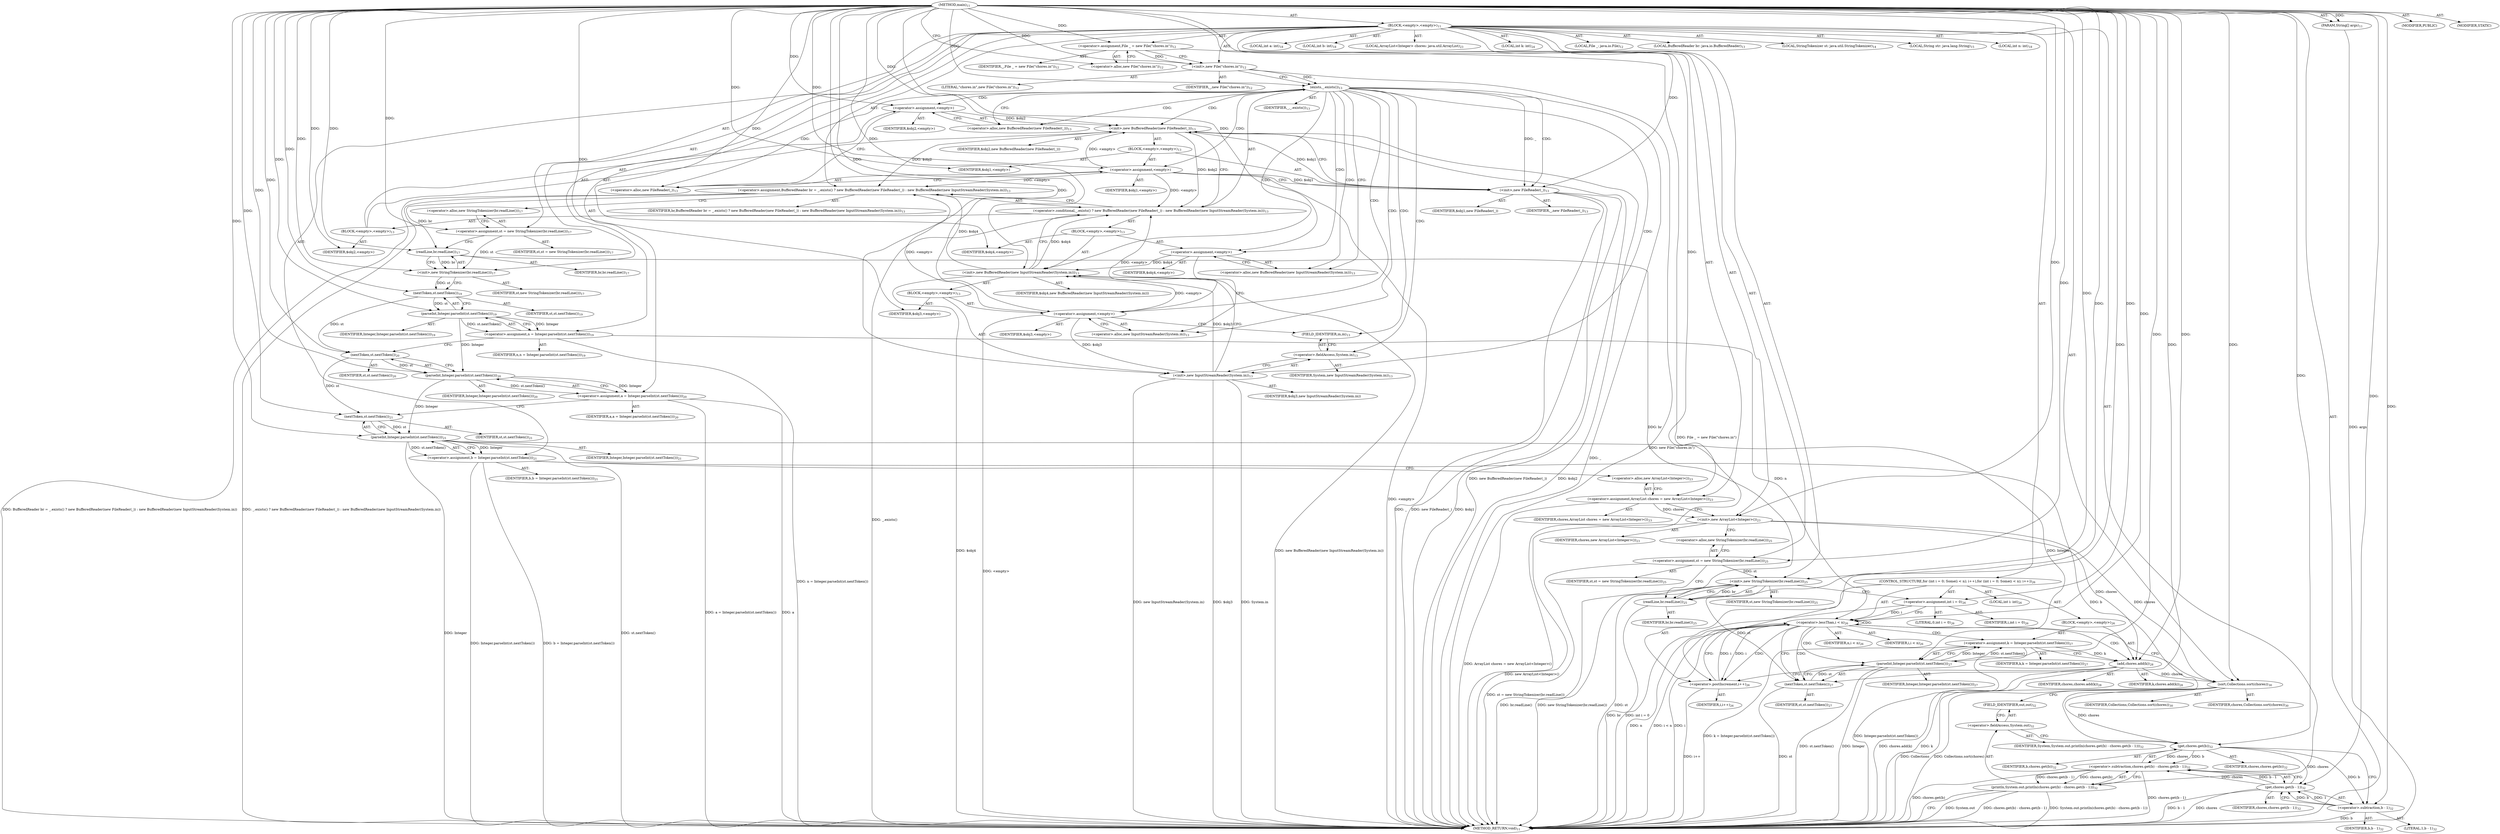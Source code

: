 digraph "main" {  
"24" [label = <(METHOD,main)<SUB>11</SUB>> ]
"25" [label = <(PARAM,String[] args)<SUB>11</SUB>> ]
"26" [label = <(BLOCK,&lt;empty&gt;,&lt;empty&gt;)<SUB>11</SUB>> ]
"4" [label = <(LOCAL,File _: java.io.File)<SUB>12</SUB>> ]
"27" [label = <(&lt;operator&gt;.assignment,File _ = new File(&quot;chores.in&quot;))<SUB>12</SUB>> ]
"28" [label = <(IDENTIFIER,_,File _ = new File(&quot;chores.in&quot;))<SUB>12</SUB>> ]
"29" [label = <(&lt;operator&gt;.alloc,new File(&quot;chores.in&quot;))<SUB>12</SUB>> ]
"30" [label = <(&lt;init&gt;,new File(&quot;chores.in&quot;))<SUB>12</SUB>> ]
"3" [label = <(IDENTIFIER,_,new File(&quot;chores.in&quot;))<SUB>12</SUB>> ]
"31" [label = <(LITERAL,&quot;chores.in&quot;,new File(&quot;chores.in&quot;))<SUB>12</SUB>> ]
"32" [label = <(LOCAL,BufferedReader br: java.io.BufferedReader)<SUB>13</SUB>> ]
"33" [label = <(&lt;operator&gt;.assignment,BufferedReader br = _.exists() ? new BufferedReader(new FileReader(_)) : new BufferedReader(new InputStreamReader(System.in)))<SUB>13</SUB>> ]
"34" [label = <(IDENTIFIER,br,BufferedReader br = _.exists() ? new BufferedReader(new FileReader(_)) : new BufferedReader(new InputStreamReader(System.in)))<SUB>13</SUB>> ]
"35" [label = <(&lt;operator&gt;.conditional,_.exists() ? new BufferedReader(new FileReader(_)) : new BufferedReader(new InputStreamReader(System.in)))<SUB>13</SUB>> ]
"36" [label = <(exists,_.exists())<SUB>13</SUB>> ]
"37" [label = <(IDENTIFIER,_,_.exists())<SUB>13</SUB>> ]
"38" [label = <(BLOCK,&lt;empty&gt;,&lt;empty&gt;)<SUB>13</SUB>> ]
"39" [label = <(&lt;operator&gt;.assignment,&lt;empty&gt;)> ]
"40" [label = <(IDENTIFIER,$obj2,&lt;empty&gt;)> ]
"41" [label = <(&lt;operator&gt;.alloc,new BufferedReader(new FileReader(_)))<SUB>13</SUB>> ]
"42" [label = <(&lt;init&gt;,new BufferedReader(new FileReader(_)))<SUB>13</SUB>> ]
"43" [label = <(IDENTIFIER,$obj2,new BufferedReader(new FileReader(_)))> ]
"44" [label = <(BLOCK,&lt;empty&gt;,&lt;empty&gt;)<SUB>13</SUB>> ]
"45" [label = <(&lt;operator&gt;.assignment,&lt;empty&gt;)> ]
"46" [label = <(IDENTIFIER,$obj1,&lt;empty&gt;)> ]
"47" [label = <(&lt;operator&gt;.alloc,new FileReader(_))<SUB>13</SUB>> ]
"48" [label = <(&lt;init&gt;,new FileReader(_))<SUB>13</SUB>> ]
"49" [label = <(IDENTIFIER,$obj1,new FileReader(_))> ]
"50" [label = <(IDENTIFIER,_,new FileReader(_))<SUB>13</SUB>> ]
"51" [label = <(IDENTIFIER,$obj1,&lt;empty&gt;)> ]
"52" [label = <(IDENTIFIER,$obj2,&lt;empty&gt;)> ]
"53" [label = <(BLOCK,&lt;empty&gt;,&lt;empty&gt;)<SUB>13</SUB>> ]
"54" [label = <(&lt;operator&gt;.assignment,&lt;empty&gt;)> ]
"55" [label = <(IDENTIFIER,$obj4,&lt;empty&gt;)> ]
"56" [label = <(&lt;operator&gt;.alloc,new BufferedReader(new InputStreamReader(System.in)))<SUB>13</SUB>> ]
"57" [label = <(&lt;init&gt;,new BufferedReader(new InputStreamReader(System.in)))<SUB>13</SUB>> ]
"58" [label = <(IDENTIFIER,$obj4,new BufferedReader(new InputStreamReader(System.in)))> ]
"59" [label = <(BLOCK,&lt;empty&gt;,&lt;empty&gt;)<SUB>13</SUB>> ]
"60" [label = <(&lt;operator&gt;.assignment,&lt;empty&gt;)> ]
"61" [label = <(IDENTIFIER,$obj3,&lt;empty&gt;)> ]
"62" [label = <(&lt;operator&gt;.alloc,new InputStreamReader(System.in))<SUB>13</SUB>> ]
"63" [label = <(&lt;init&gt;,new InputStreamReader(System.in))<SUB>13</SUB>> ]
"64" [label = <(IDENTIFIER,$obj3,new InputStreamReader(System.in))> ]
"65" [label = <(&lt;operator&gt;.fieldAccess,System.in)<SUB>13</SUB>> ]
"66" [label = <(IDENTIFIER,System,new InputStreamReader(System.in))<SUB>13</SUB>> ]
"67" [label = <(FIELD_IDENTIFIER,in,in)<SUB>13</SUB>> ]
"68" [label = <(IDENTIFIER,$obj3,&lt;empty&gt;)> ]
"69" [label = <(IDENTIFIER,$obj4,&lt;empty&gt;)> ]
"6" [label = <(LOCAL,StringTokenizer st: java.util.StringTokenizer)<SUB>14</SUB>> ]
"70" [label = <(LOCAL,String str: java.lang.String)<SUB>15</SUB>> ]
"71" [label = <(&lt;operator&gt;.assignment,st = new StringTokenizer(br.readLine()))<SUB>17</SUB>> ]
"72" [label = <(IDENTIFIER,st,st = new StringTokenizer(br.readLine()))<SUB>17</SUB>> ]
"73" [label = <(&lt;operator&gt;.alloc,new StringTokenizer(br.readLine()))<SUB>17</SUB>> ]
"74" [label = <(&lt;init&gt;,new StringTokenizer(br.readLine()))<SUB>17</SUB>> ]
"5" [label = <(IDENTIFIER,st,new StringTokenizer(br.readLine()))<SUB>17</SUB>> ]
"75" [label = <(readLine,br.readLine())<SUB>17</SUB>> ]
"76" [label = <(IDENTIFIER,br,br.readLine())<SUB>17</SUB>> ]
"77" [label = <(LOCAL,int n: int)<SUB>18</SUB>> ]
"78" [label = <(LOCAL,int a: int)<SUB>18</SUB>> ]
"79" [label = <(LOCAL,int b: int)<SUB>18</SUB>> ]
"80" [label = <(&lt;operator&gt;.assignment,n = Integer.parseInt(st.nextToken()))<SUB>19</SUB>> ]
"81" [label = <(IDENTIFIER,n,n = Integer.parseInt(st.nextToken()))<SUB>19</SUB>> ]
"82" [label = <(parseInt,Integer.parseInt(st.nextToken()))<SUB>19</SUB>> ]
"83" [label = <(IDENTIFIER,Integer,Integer.parseInt(st.nextToken()))<SUB>19</SUB>> ]
"84" [label = <(nextToken,st.nextToken())<SUB>19</SUB>> ]
"85" [label = <(IDENTIFIER,st,st.nextToken())<SUB>19</SUB>> ]
"86" [label = <(&lt;operator&gt;.assignment,a = Integer.parseInt(st.nextToken()))<SUB>20</SUB>> ]
"87" [label = <(IDENTIFIER,a,a = Integer.parseInt(st.nextToken()))<SUB>20</SUB>> ]
"88" [label = <(parseInt,Integer.parseInt(st.nextToken()))<SUB>20</SUB>> ]
"89" [label = <(IDENTIFIER,Integer,Integer.parseInt(st.nextToken()))<SUB>20</SUB>> ]
"90" [label = <(nextToken,st.nextToken())<SUB>20</SUB>> ]
"91" [label = <(IDENTIFIER,st,st.nextToken())<SUB>20</SUB>> ]
"92" [label = <(&lt;operator&gt;.assignment,b = Integer.parseInt(st.nextToken()))<SUB>21</SUB>> ]
"93" [label = <(IDENTIFIER,b,b = Integer.parseInt(st.nextToken()))<SUB>21</SUB>> ]
"94" [label = <(parseInt,Integer.parseInt(st.nextToken()))<SUB>21</SUB>> ]
"95" [label = <(IDENTIFIER,Integer,Integer.parseInt(st.nextToken()))<SUB>21</SUB>> ]
"96" [label = <(nextToken,st.nextToken())<SUB>21</SUB>> ]
"97" [label = <(IDENTIFIER,st,st.nextToken())<SUB>21</SUB>> ]
"8" [label = <(LOCAL,ArrayList&lt;Integer&gt; chores: java.util.ArrayList)<SUB>23</SUB>> ]
"98" [label = <(&lt;operator&gt;.assignment,ArrayList chores = new ArrayList&lt;Integer&gt;())<SUB>23</SUB>> ]
"99" [label = <(IDENTIFIER,chores,ArrayList chores = new ArrayList&lt;Integer&gt;())<SUB>23</SUB>> ]
"100" [label = <(&lt;operator&gt;.alloc,new ArrayList&lt;Integer&gt;())<SUB>23</SUB>> ]
"101" [label = <(&lt;init&gt;,new ArrayList&lt;Integer&gt;())<SUB>23</SUB>> ]
"7" [label = <(IDENTIFIER,chores,new ArrayList&lt;Integer&gt;())<SUB>23</SUB>> ]
"102" [label = <(LOCAL,int k: int)<SUB>24</SUB>> ]
"103" [label = <(&lt;operator&gt;.assignment,st = new StringTokenizer(br.readLine()))<SUB>25</SUB>> ]
"104" [label = <(IDENTIFIER,st,st = new StringTokenizer(br.readLine()))<SUB>25</SUB>> ]
"105" [label = <(&lt;operator&gt;.alloc,new StringTokenizer(br.readLine()))<SUB>25</SUB>> ]
"106" [label = <(&lt;init&gt;,new StringTokenizer(br.readLine()))<SUB>25</SUB>> ]
"9" [label = <(IDENTIFIER,st,new StringTokenizer(br.readLine()))<SUB>25</SUB>> ]
"107" [label = <(readLine,br.readLine())<SUB>25</SUB>> ]
"108" [label = <(IDENTIFIER,br,br.readLine())<SUB>25</SUB>> ]
"109" [label = <(CONTROL_STRUCTURE,for (int i = 0; Some(i &lt; n); i++),for (int i = 0; Some(i &lt; n); i++))<SUB>26</SUB>> ]
"110" [label = <(LOCAL,int i: int)<SUB>26</SUB>> ]
"111" [label = <(&lt;operator&gt;.assignment,int i = 0)<SUB>26</SUB>> ]
"112" [label = <(IDENTIFIER,i,int i = 0)<SUB>26</SUB>> ]
"113" [label = <(LITERAL,0,int i = 0)<SUB>26</SUB>> ]
"114" [label = <(&lt;operator&gt;.lessThan,i &lt; n)<SUB>26</SUB>> ]
"115" [label = <(IDENTIFIER,i,i &lt; n)<SUB>26</SUB>> ]
"116" [label = <(IDENTIFIER,n,i &lt; n)<SUB>26</SUB>> ]
"117" [label = <(&lt;operator&gt;.postIncrement,i++)<SUB>26</SUB>> ]
"118" [label = <(IDENTIFIER,i,i++)<SUB>26</SUB>> ]
"119" [label = <(BLOCK,&lt;empty&gt;,&lt;empty&gt;)<SUB>26</SUB>> ]
"120" [label = <(&lt;operator&gt;.assignment,k = Integer.parseInt(st.nextToken()))<SUB>27</SUB>> ]
"121" [label = <(IDENTIFIER,k,k = Integer.parseInt(st.nextToken()))<SUB>27</SUB>> ]
"122" [label = <(parseInt,Integer.parseInt(st.nextToken()))<SUB>27</SUB>> ]
"123" [label = <(IDENTIFIER,Integer,Integer.parseInt(st.nextToken()))<SUB>27</SUB>> ]
"124" [label = <(nextToken,st.nextToken())<SUB>27</SUB>> ]
"125" [label = <(IDENTIFIER,st,st.nextToken())<SUB>27</SUB>> ]
"126" [label = <(add,chores.add(k))<SUB>28</SUB>> ]
"127" [label = <(IDENTIFIER,chores,chores.add(k))<SUB>28</SUB>> ]
"128" [label = <(IDENTIFIER,k,chores.add(k))<SUB>28</SUB>> ]
"129" [label = <(sort,Collections.sort(chores))<SUB>30</SUB>> ]
"130" [label = <(IDENTIFIER,Collections,Collections.sort(chores))<SUB>30</SUB>> ]
"131" [label = <(IDENTIFIER,chores,Collections.sort(chores))<SUB>30</SUB>> ]
"132" [label = <(println,System.out.println(chores.get(b) - chores.get(b - 1)))<SUB>32</SUB>> ]
"133" [label = <(&lt;operator&gt;.fieldAccess,System.out)<SUB>32</SUB>> ]
"134" [label = <(IDENTIFIER,System,System.out.println(chores.get(b) - chores.get(b - 1)))<SUB>32</SUB>> ]
"135" [label = <(FIELD_IDENTIFIER,out,out)<SUB>32</SUB>> ]
"136" [label = <(&lt;operator&gt;.subtraction,chores.get(b) - chores.get(b - 1))<SUB>32</SUB>> ]
"137" [label = <(get,chores.get(b))<SUB>32</SUB>> ]
"138" [label = <(IDENTIFIER,chores,chores.get(b))<SUB>32</SUB>> ]
"139" [label = <(IDENTIFIER,b,chores.get(b))<SUB>32</SUB>> ]
"140" [label = <(get,chores.get(b - 1))<SUB>32</SUB>> ]
"141" [label = <(IDENTIFIER,chores,chores.get(b - 1))<SUB>32</SUB>> ]
"142" [label = <(&lt;operator&gt;.subtraction,b - 1)<SUB>32</SUB>> ]
"143" [label = <(IDENTIFIER,b,b - 1)<SUB>32</SUB>> ]
"144" [label = <(LITERAL,1,b - 1)<SUB>32</SUB>> ]
"145" [label = <(MODIFIER,PUBLIC)> ]
"146" [label = <(MODIFIER,STATIC)> ]
"147" [label = <(METHOD_RETURN,void)<SUB>11</SUB>> ]
  "24" -> "25"  [ label = "AST: "] 
  "24" -> "26"  [ label = "AST: "] 
  "24" -> "145"  [ label = "AST: "] 
  "24" -> "146"  [ label = "AST: "] 
  "24" -> "147"  [ label = "AST: "] 
  "26" -> "4"  [ label = "AST: "] 
  "26" -> "27"  [ label = "AST: "] 
  "26" -> "30"  [ label = "AST: "] 
  "26" -> "32"  [ label = "AST: "] 
  "26" -> "33"  [ label = "AST: "] 
  "26" -> "6"  [ label = "AST: "] 
  "26" -> "70"  [ label = "AST: "] 
  "26" -> "71"  [ label = "AST: "] 
  "26" -> "74"  [ label = "AST: "] 
  "26" -> "77"  [ label = "AST: "] 
  "26" -> "78"  [ label = "AST: "] 
  "26" -> "79"  [ label = "AST: "] 
  "26" -> "80"  [ label = "AST: "] 
  "26" -> "86"  [ label = "AST: "] 
  "26" -> "92"  [ label = "AST: "] 
  "26" -> "8"  [ label = "AST: "] 
  "26" -> "98"  [ label = "AST: "] 
  "26" -> "101"  [ label = "AST: "] 
  "26" -> "102"  [ label = "AST: "] 
  "26" -> "103"  [ label = "AST: "] 
  "26" -> "106"  [ label = "AST: "] 
  "26" -> "109"  [ label = "AST: "] 
  "26" -> "129"  [ label = "AST: "] 
  "26" -> "132"  [ label = "AST: "] 
  "27" -> "28"  [ label = "AST: "] 
  "27" -> "29"  [ label = "AST: "] 
  "30" -> "3"  [ label = "AST: "] 
  "30" -> "31"  [ label = "AST: "] 
  "33" -> "34"  [ label = "AST: "] 
  "33" -> "35"  [ label = "AST: "] 
  "35" -> "36"  [ label = "AST: "] 
  "35" -> "38"  [ label = "AST: "] 
  "35" -> "53"  [ label = "AST: "] 
  "36" -> "37"  [ label = "AST: "] 
  "38" -> "39"  [ label = "AST: "] 
  "38" -> "42"  [ label = "AST: "] 
  "38" -> "52"  [ label = "AST: "] 
  "39" -> "40"  [ label = "AST: "] 
  "39" -> "41"  [ label = "AST: "] 
  "42" -> "43"  [ label = "AST: "] 
  "42" -> "44"  [ label = "AST: "] 
  "44" -> "45"  [ label = "AST: "] 
  "44" -> "48"  [ label = "AST: "] 
  "44" -> "51"  [ label = "AST: "] 
  "45" -> "46"  [ label = "AST: "] 
  "45" -> "47"  [ label = "AST: "] 
  "48" -> "49"  [ label = "AST: "] 
  "48" -> "50"  [ label = "AST: "] 
  "53" -> "54"  [ label = "AST: "] 
  "53" -> "57"  [ label = "AST: "] 
  "53" -> "69"  [ label = "AST: "] 
  "54" -> "55"  [ label = "AST: "] 
  "54" -> "56"  [ label = "AST: "] 
  "57" -> "58"  [ label = "AST: "] 
  "57" -> "59"  [ label = "AST: "] 
  "59" -> "60"  [ label = "AST: "] 
  "59" -> "63"  [ label = "AST: "] 
  "59" -> "68"  [ label = "AST: "] 
  "60" -> "61"  [ label = "AST: "] 
  "60" -> "62"  [ label = "AST: "] 
  "63" -> "64"  [ label = "AST: "] 
  "63" -> "65"  [ label = "AST: "] 
  "65" -> "66"  [ label = "AST: "] 
  "65" -> "67"  [ label = "AST: "] 
  "71" -> "72"  [ label = "AST: "] 
  "71" -> "73"  [ label = "AST: "] 
  "74" -> "5"  [ label = "AST: "] 
  "74" -> "75"  [ label = "AST: "] 
  "75" -> "76"  [ label = "AST: "] 
  "80" -> "81"  [ label = "AST: "] 
  "80" -> "82"  [ label = "AST: "] 
  "82" -> "83"  [ label = "AST: "] 
  "82" -> "84"  [ label = "AST: "] 
  "84" -> "85"  [ label = "AST: "] 
  "86" -> "87"  [ label = "AST: "] 
  "86" -> "88"  [ label = "AST: "] 
  "88" -> "89"  [ label = "AST: "] 
  "88" -> "90"  [ label = "AST: "] 
  "90" -> "91"  [ label = "AST: "] 
  "92" -> "93"  [ label = "AST: "] 
  "92" -> "94"  [ label = "AST: "] 
  "94" -> "95"  [ label = "AST: "] 
  "94" -> "96"  [ label = "AST: "] 
  "96" -> "97"  [ label = "AST: "] 
  "98" -> "99"  [ label = "AST: "] 
  "98" -> "100"  [ label = "AST: "] 
  "101" -> "7"  [ label = "AST: "] 
  "103" -> "104"  [ label = "AST: "] 
  "103" -> "105"  [ label = "AST: "] 
  "106" -> "9"  [ label = "AST: "] 
  "106" -> "107"  [ label = "AST: "] 
  "107" -> "108"  [ label = "AST: "] 
  "109" -> "110"  [ label = "AST: "] 
  "109" -> "111"  [ label = "AST: "] 
  "109" -> "114"  [ label = "AST: "] 
  "109" -> "117"  [ label = "AST: "] 
  "109" -> "119"  [ label = "AST: "] 
  "111" -> "112"  [ label = "AST: "] 
  "111" -> "113"  [ label = "AST: "] 
  "114" -> "115"  [ label = "AST: "] 
  "114" -> "116"  [ label = "AST: "] 
  "117" -> "118"  [ label = "AST: "] 
  "119" -> "120"  [ label = "AST: "] 
  "119" -> "126"  [ label = "AST: "] 
  "120" -> "121"  [ label = "AST: "] 
  "120" -> "122"  [ label = "AST: "] 
  "122" -> "123"  [ label = "AST: "] 
  "122" -> "124"  [ label = "AST: "] 
  "124" -> "125"  [ label = "AST: "] 
  "126" -> "127"  [ label = "AST: "] 
  "126" -> "128"  [ label = "AST: "] 
  "129" -> "130"  [ label = "AST: "] 
  "129" -> "131"  [ label = "AST: "] 
  "132" -> "133"  [ label = "AST: "] 
  "132" -> "136"  [ label = "AST: "] 
  "133" -> "134"  [ label = "AST: "] 
  "133" -> "135"  [ label = "AST: "] 
  "136" -> "137"  [ label = "AST: "] 
  "136" -> "140"  [ label = "AST: "] 
  "137" -> "138"  [ label = "AST: "] 
  "137" -> "139"  [ label = "AST: "] 
  "140" -> "141"  [ label = "AST: "] 
  "140" -> "142"  [ label = "AST: "] 
  "142" -> "143"  [ label = "AST: "] 
  "142" -> "144"  [ label = "AST: "] 
  "27" -> "30"  [ label = "CFG: "] 
  "30" -> "36"  [ label = "CFG: "] 
  "33" -> "73"  [ label = "CFG: "] 
  "71" -> "75"  [ label = "CFG: "] 
  "74" -> "84"  [ label = "CFG: "] 
  "80" -> "90"  [ label = "CFG: "] 
  "86" -> "96"  [ label = "CFG: "] 
  "92" -> "100"  [ label = "CFG: "] 
  "98" -> "101"  [ label = "CFG: "] 
  "101" -> "105"  [ label = "CFG: "] 
  "103" -> "107"  [ label = "CFG: "] 
  "106" -> "111"  [ label = "CFG: "] 
  "129" -> "135"  [ label = "CFG: "] 
  "132" -> "147"  [ label = "CFG: "] 
  "29" -> "27"  [ label = "CFG: "] 
  "35" -> "33"  [ label = "CFG: "] 
  "73" -> "71"  [ label = "CFG: "] 
  "75" -> "74"  [ label = "CFG: "] 
  "82" -> "80"  [ label = "CFG: "] 
  "88" -> "86"  [ label = "CFG: "] 
  "94" -> "92"  [ label = "CFG: "] 
  "100" -> "98"  [ label = "CFG: "] 
  "105" -> "103"  [ label = "CFG: "] 
  "107" -> "106"  [ label = "CFG: "] 
  "111" -> "114"  [ label = "CFG: "] 
  "114" -> "124"  [ label = "CFG: "] 
  "114" -> "129"  [ label = "CFG: "] 
  "117" -> "114"  [ label = "CFG: "] 
  "133" -> "137"  [ label = "CFG: "] 
  "136" -> "132"  [ label = "CFG: "] 
  "36" -> "41"  [ label = "CFG: "] 
  "36" -> "56"  [ label = "CFG: "] 
  "84" -> "82"  [ label = "CFG: "] 
  "90" -> "88"  [ label = "CFG: "] 
  "96" -> "94"  [ label = "CFG: "] 
  "120" -> "126"  [ label = "CFG: "] 
  "126" -> "117"  [ label = "CFG: "] 
  "135" -> "133"  [ label = "CFG: "] 
  "137" -> "142"  [ label = "CFG: "] 
  "140" -> "136"  [ label = "CFG: "] 
  "39" -> "47"  [ label = "CFG: "] 
  "42" -> "35"  [ label = "CFG: "] 
  "54" -> "62"  [ label = "CFG: "] 
  "57" -> "35"  [ label = "CFG: "] 
  "122" -> "120"  [ label = "CFG: "] 
  "142" -> "140"  [ label = "CFG: "] 
  "41" -> "39"  [ label = "CFG: "] 
  "56" -> "54"  [ label = "CFG: "] 
  "124" -> "122"  [ label = "CFG: "] 
  "45" -> "48"  [ label = "CFG: "] 
  "48" -> "42"  [ label = "CFG: "] 
  "60" -> "67"  [ label = "CFG: "] 
  "63" -> "57"  [ label = "CFG: "] 
  "47" -> "45"  [ label = "CFG: "] 
  "62" -> "60"  [ label = "CFG: "] 
  "65" -> "63"  [ label = "CFG: "] 
  "67" -> "65"  [ label = "CFG: "] 
  "24" -> "29"  [ label = "CFG: "] 
  "25" -> "147"  [ label = "DDG: args"] 
  "27" -> "147"  [ label = "DDG: File _ = new File(&quot;chores.in&quot;)"] 
  "30" -> "147"  [ label = "DDG: new File(&quot;chores.in&quot;)"] 
  "36" -> "147"  [ label = "DDG: _"] 
  "35" -> "147"  [ label = "DDG: _.exists()"] 
  "57" -> "147"  [ label = "DDG: $obj4"] 
  "60" -> "147"  [ label = "DDG: &lt;empty&gt;"] 
  "63" -> "147"  [ label = "DDG: $obj3"] 
  "63" -> "147"  [ label = "DDG: System.in"] 
  "63" -> "147"  [ label = "DDG: new InputStreamReader(System.in)"] 
  "57" -> "147"  [ label = "DDG: new BufferedReader(new InputStreamReader(System.in))"] 
  "42" -> "147"  [ label = "DDG: $obj2"] 
  "45" -> "147"  [ label = "DDG: &lt;empty&gt;"] 
  "48" -> "147"  [ label = "DDG: $obj1"] 
  "48" -> "147"  [ label = "DDG: _"] 
  "48" -> "147"  [ label = "DDG: new FileReader(_)"] 
  "42" -> "147"  [ label = "DDG: new BufferedReader(new FileReader(_))"] 
  "33" -> "147"  [ label = "DDG: _.exists() ? new BufferedReader(new FileReader(_)) : new BufferedReader(new InputStreamReader(System.in))"] 
  "33" -> "147"  [ label = "DDG: BufferedReader br = _.exists() ? new BufferedReader(new FileReader(_)) : new BufferedReader(new InputStreamReader(System.in))"] 
  "80" -> "147"  [ label = "DDG: n = Integer.parseInt(st.nextToken())"] 
  "86" -> "147"  [ label = "DDG: a"] 
  "86" -> "147"  [ label = "DDG: a = Integer.parseInt(st.nextToken())"] 
  "94" -> "147"  [ label = "DDG: Integer"] 
  "94" -> "147"  [ label = "DDG: st.nextToken()"] 
  "92" -> "147"  [ label = "DDG: Integer.parseInt(st.nextToken())"] 
  "92" -> "147"  [ label = "DDG: b = Integer.parseInt(st.nextToken())"] 
  "98" -> "147"  [ label = "DDG: ArrayList chores = new ArrayList&lt;Integer&gt;()"] 
  "101" -> "147"  [ label = "DDG: new ArrayList&lt;Integer&gt;()"] 
  "103" -> "147"  [ label = "DDG: st = new StringTokenizer(br.readLine())"] 
  "106" -> "147"  [ label = "DDG: st"] 
  "107" -> "147"  [ label = "DDG: br"] 
  "106" -> "147"  [ label = "DDG: br.readLine()"] 
  "106" -> "147"  [ label = "DDG: new StringTokenizer(br.readLine())"] 
  "111" -> "147"  [ label = "DDG: int i = 0"] 
  "114" -> "147"  [ label = "DDG: i"] 
  "114" -> "147"  [ label = "DDG: n"] 
  "114" -> "147"  [ label = "DDG: i &lt; n"] 
  "129" -> "147"  [ label = "DDG: Collections.sort(chores)"] 
  "132" -> "147"  [ label = "DDG: System.out"] 
  "136" -> "147"  [ label = "DDG: chores.get(b)"] 
  "140" -> "147"  [ label = "DDG: chores"] 
  "142" -> "147"  [ label = "DDG: b"] 
  "140" -> "147"  [ label = "DDG: b - 1"] 
  "136" -> "147"  [ label = "DDG: chores.get(b - 1)"] 
  "132" -> "147"  [ label = "DDG: chores.get(b) - chores.get(b - 1)"] 
  "132" -> "147"  [ label = "DDG: System.out.println(chores.get(b) - chores.get(b - 1))"] 
  "122" -> "147"  [ label = "DDG: Integer"] 
  "124" -> "147"  [ label = "DDG: st"] 
  "122" -> "147"  [ label = "DDG: st.nextToken()"] 
  "120" -> "147"  [ label = "DDG: Integer.parseInt(st.nextToken())"] 
  "120" -> "147"  [ label = "DDG: k = Integer.parseInt(st.nextToken())"] 
  "126" -> "147"  [ label = "DDG: k"] 
  "126" -> "147"  [ label = "DDG: chores.add(k)"] 
  "117" -> "147"  [ label = "DDG: i++"] 
  "129" -> "147"  [ label = "DDG: Collections"] 
  "24" -> "25"  [ label = "DDG: "] 
  "24" -> "27"  [ label = "DDG: "] 
  "60" -> "33"  [ label = "DDG: &lt;empty&gt;"] 
  "45" -> "33"  [ label = "DDG: &lt;empty&gt;"] 
  "42" -> "33"  [ label = "DDG: $obj2"] 
  "57" -> "33"  [ label = "DDG: $obj4"] 
  "24" -> "71"  [ label = "DDG: "] 
  "82" -> "80"  [ label = "DDG: Integer"] 
  "82" -> "80"  [ label = "DDG: st.nextToken()"] 
  "88" -> "86"  [ label = "DDG: Integer"] 
  "88" -> "86"  [ label = "DDG: st.nextToken()"] 
  "94" -> "92"  [ label = "DDG: Integer"] 
  "94" -> "92"  [ label = "DDG: st.nextToken()"] 
  "24" -> "98"  [ label = "DDG: "] 
  "24" -> "103"  [ label = "DDG: "] 
  "27" -> "30"  [ label = "DDG: _"] 
  "24" -> "30"  [ label = "DDG: "] 
  "71" -> "74"  [ label = "DDG: st"] 
  "24" -> "74"  [ label = "DDG: "] 
  "75" -> "74"  [ label = "DDG: br"] 
  "98" -> "101"  [ label = "DDG: chores"] 
  "24" -> "101"  [ label = "DDG: "] 
  "103" -> "106"  [ label = "DDG: st"] 
  "24" -> "106"  [ label = "DDG: "] 
  "107" -> "106"  [ label = "DDG: br"] 
  "24" -> "111"  [ label = "DDG: "] 
  "24" -> "129"  [ label = "DDG: "] 
  "101" -> "129"  [ label = "DDG: chores"] 
  "126" -> "129"  [ label = "DDG: chores"] 
  "136" -> "132"  [ label = "DDG: chores.get(b)"] 
  "136" -> "132"  [ label = "DDG: chores.get(b - 1)"] 
  "60" -> "35"  [ label = "DDG: &lt;empty&gt;"] 
  "45" -> "35"  [ label = "DDG: &lt;empty&gt;"] 
  "42" -> "35"  [ label = "DDG: $obj2"] 
  "57" -> "35"  [ label = "DDG: $obj4"] 
  "33" -> "75"  [ label = "DDG: br"] 
  "24" -> "75"  [ label = "DDG: "] 
  "24" -> "82"  [ label = "DDG: "] 
  "84" -> "82"  [ label = "DDG: st"] 
  "82" -> "88"  [ label = "DDG: Integer"] 
  "24" -> "88"  [ label = "DDG: "] 
  "90" -> "88"  [ label = "DDG: st"] 
  "88" -> "94"  [ label = "DDG: Integer"] 
  "24" -> "94"  [ label = "DDG: "] 
  "96" -> "94"  [ label = "DDG: st"] 
  "75" -> "107"  [ label = "DDG: br"] 
  "24" -> "107"  [ label = "DDG: "] 
  "111" -> "114"  [ label = "DDG: i"] 
  "117" -> "114"  [ label = "DDG: i"] 
  "24" -> "114"  [ label = "DDG: "] 
  "80" -> "114"  [ label = "DDG: n"] 
  "114" -> "117"  [ label = "DDG: i"] 
  "24" -> "117"  [ label = "DDG: "] 
  "122" -> "120"  [ label = "DDG: Integer"] 
  "122" -> "120"  [ label = "DDG: st.nextToken()"] 
  "137" -> "136"  [ label = "DDG: chores"] 
  "137" -> "136"  [ label = "DDG: b"] 
  "140" -> "136"  [ label = "DDG: chores"] 
  "140" -> "136"  [ label = "DDG: b - 1"] 
  "30" -> "36"  [ label = "DDG: _"] 
  "24" -> "36"  [ label = "DDG: "] 
  "24" -> "39"  [ label = "DDG: "] 
  "24" -> "52"  [ label = "DDG: "] 
  "24" -> "54"  [ label = "DDG: "] 
  "24" -> "69"  [ label = "DDG: "] 
  "74" -> "84"  [ label = "DDG: st"] 
  "24" -> "84"  [ label = "DDG: "] 
  "84" -> "90"  [ label = "DDG: st"] 
  "24" -> "90"  [ label = "DDG: "] 
  "90" -> "96"  [ label = "DDG: st"] 
  "24" -> "96"  [ label = "DDG: "] 
  "101" -> "126"  [ label = "DDG: chores"] 
  "24" -> "126"  [ label = "DDG: "] 
  "120" -> "126"  [ label = "DDG: k"] 
  "129" -> "137"  [ label = "DDG: chores"] 
  "24" -> "137"  [ label = "DDG: "] 
  "92" -> "137"  [ label = "DDG: b"] 
  "137" -> "140"  [ label = "DDG: chores"] 
  "24" -> "140"  [ label = "DDG: "] 
  "142" -> "140"  [ label = "DDG: b"] 
  "142" -> "140"  [ label = "DDG: 1"] 
  "39" -> "42"  [ label = "DDG: $obj2"] 
  "24" -> "42"  [ label = "DDG: "] 
  "45" -> "42"  [ label = "DDG: &lt;empty&gt;"] 
  "48" -> "42"  [ label = "DDG: $obj1"] 
  "54" -> "57"  [ label = "DDG: $obj4"] 
  "24" -> "57"  [ label = "DDG: "] 
  "60" -> "57"  [ label = "DDG: &lt;empty&gt;"] 
  "63" -> "57"  [ label = "DDG: $obj3"] 
  "94" -> "122"  [ label = "DDG: Integer"] 
  "24" -> "122"  [ label = "DDG: "] 
  "124" -> "122"  [ label = "DDG: st"] 
  "137" -> "142"  [ label = "DDG: b"] 
  "24" -> "142"  [ label = "DDG: "] 
  "24" -> "45"  [ label = "DDG: "] 
  "24" -> "51"  [ label = "DDG: "] 
  "24" -> "60"  [ label = "DDG: "] 
  "24" -> "68"  [ label = "DDG: "] 
  "106" -> "124"  [ label = "DDG: st"] 
  "24" -> "124"  [ label = "DDG: "] 
  "45" -> "48"  [ label = "DDG: $obj1"] 
  "24" -> "48"  [ label = "DDG: "] 
  "36" -> "48"  [ label = "DDG: _"] 
  "60" -> "63"  [ label = "DDG: $obj3"] 
  "24" -> "63"  [ label = "DDG: "] 
  "114" -> "120"  [ label = "CDG: "] 
  "114" -> "122"  [ label = "CDG: "] 
  "114" -> "114"  [ label = "CDG: "] 
  "114" -> "117"  [ label = "CDG: "] 
  "114" -> "124"  [ label = "CDG: "] 
  "114" -> "126"  [ label = "CDG: "] 
  "36" -> "47"  [ label = "CDG: "] 
  "36" -> "48"  [ label = "CDG: "] 
  "36" -> "60"  [ label = "CDG: "] 
  "36" -> "42"  [ label = "CDG: "] 
  "36" -> "57"  [ label = "CDG: "] 
  "36" -> "56"  [ label = "CDG: "] 
  "36" -> "67"  [ label = "CDG: "] 
  "36" -> "41"  [ label = "CDG: "] 
  "36" -> "45"  [ label = "CDG: "] 
  "36" -> "63"  [ label = "CDG: "] 
  "36" -> "65"  [ label = "CDG: "] 
  "36" -> "54"  [ label = "CDG: "] 
  "36" -> "62"  [ label = "CDG: "] 
  "36" -> "39"  [ label = "CDG: "] 
}
